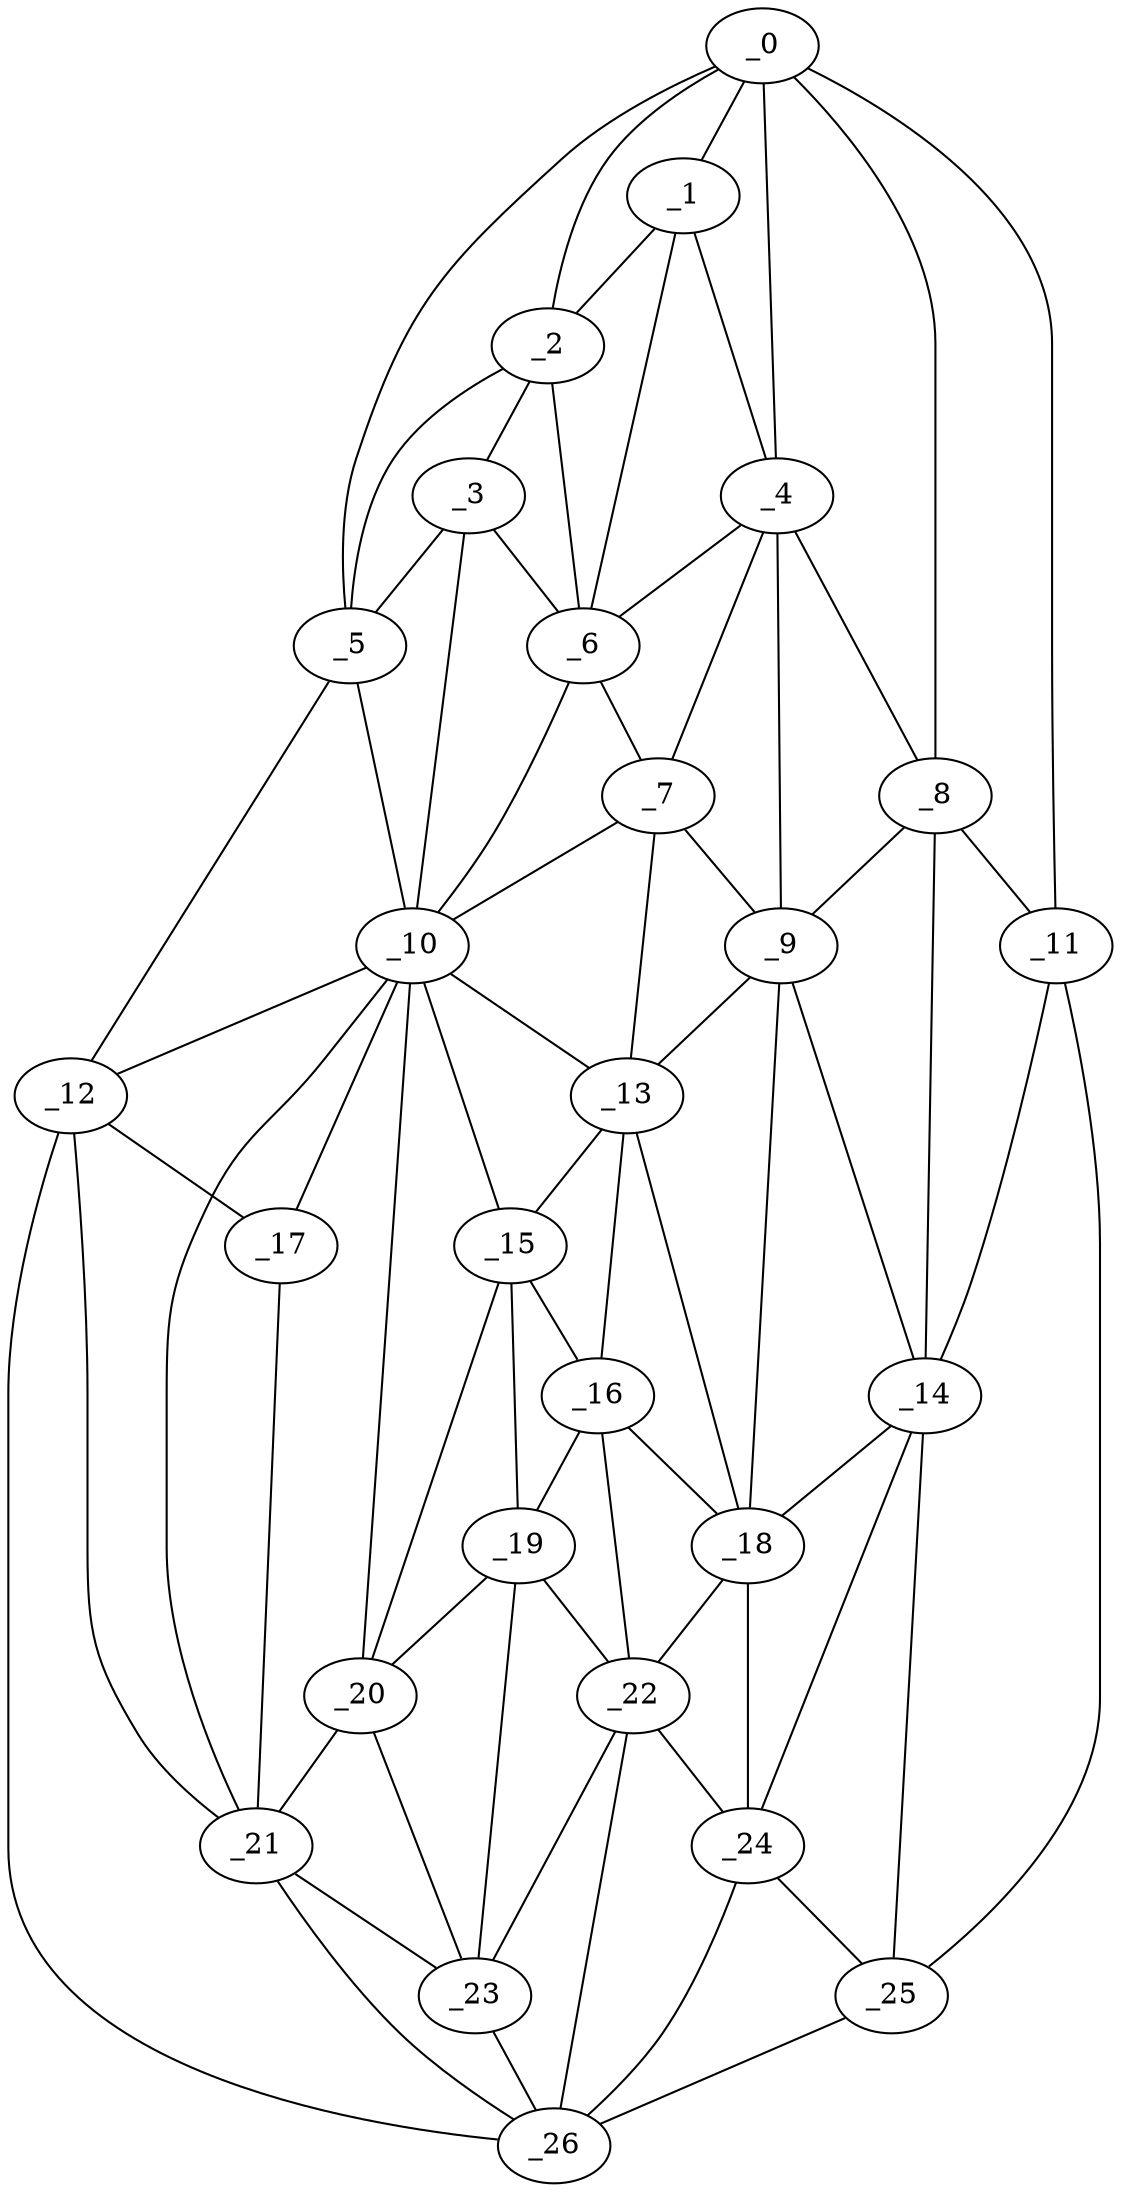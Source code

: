 graph "obj30__205.gxl" {
	_0	 [x=28,
		y=93];
	_1	 [x=33,
		y=79];
	_0 -- _1	 [valence=2];
	_2	 [x=35,
		y=68];
	_0 -- _2	 [valence=1];
	_4	 [x=45,
		y=85];
	_0 -- _4	 [valence=2];
	_5	 [x=47,
		y=7];
	_0 -- _5	 [valence=1];
	_8	 [x=68,
		y=98];
	_0 -- _8	 [valence=2];
	_11	 [x=74,
		y=113];
	_0 -- _11	 [valence=1];
	_1 -- _2	 [valence=2];
	_1 -- _4	 [valence=2];
	_6	 [x=47,
		y=72];
	_1 -- _6	 [valence=2];
	_3	 [x=43,
		y=67];
	_2 -- _3	 [valence=1];
	_2 -- _5	 [valence=2];
	_2 -- _6	 [valence=1];
	_3 -- _5	 [valence=2];
	_3 -- _6	 [valence=2];
	_10	 [x=74,
		y=60];
	_3 -- _10	 [valence=1];
	_4 -- _6	 [valence=1];
	_7	 [x=56,
		y=77];
	_4 -- _7	 [valence=1];
	_4 -- _8	 [valence=1];
	_9	 [x=69,
		y=91];
	_4 -- _9	 [valence=1];
	_5 -- _10	 [valence=2];
	_12	 [x=79,
		y=8];
	_5 -- _12	 [valence=1];
	_6 -- _7	 [valence=2];
	_6 -- _10	 [valence=2];
	_7 -- _9	 [valence=2];
	_7 -- _10	 [valence=2];
	_13	 [x=81,
		y=80];
	_7 -- _13	 [valence=2];
	_8 -- _9	 [valence=2];
	_8 -- _11	 [valence=2];
	_14	 [x=86,
		y=103];
	_8 -- _14	 [valence=2];
	_9 -- _13	 [valence=2];
	_9 -- _14	 [valence=2];
	_18	 [x=90,
		y=88];
	_9 -- _18	 [valence=1];
	_10 -- _12	 [valence=2];
	_10 -- _13	 [valence=2];
	_15	 [x=87,
		y=73];
	_10 -- _15	 [valence=2];
	_17	 [x=89,
		y=47];
	_10 -- _17	 [valence=1];
	_20	 [x=94,
		y=68];
	_10 -- _20	 [valence=2];
	_21	 [x=97,
		y=60];
	_10 -- _21	 [valence=2];
	_11 -- _14	 [valence=2];
	_25	 [x=104,
		y=103];
	_11 -- _25	 [valence=1];
	_12 -- _17	 [valence=2];
	_12 -- _21	 [valence=1];
	_26	 [x=107,
		y=81];
	_12 -- _26	 [valence=1];
	_13 -- _15	 [valence=2];
	_16	 [x=88,
		y=79];
	_13 -- _16	 [valence=2];
	_13 -- _18	 [valence=2];
	_14 -- _18	 [valence=1];
	_24	 [x=102,
		y=92];
	_14 -- _24	 [valence=2];
	_14 -- _25	 [valence=1];
	_15 -- _16	 [valence=2];
	_19	 [x=93,
		y=72];
	_15 -- _19	 [valence=1];
	_15 -- _20	 [valence=2];
	_16 -- _18	 [valence=2];
	_16 -- _19	 [valence=1];
	_22	 [x=98,
		y=80];
	_16 -- _22	 [valence=2];
	_17 -- _21	 [valence=2];
	_18 -- _22	 [valence=2];
	_18 -- _24	 [valence=2];
	_19 -- _20	 [valence=1];
	_19 -- _22	 [valence=2];
	_23	 [x=99,
		y=73];
	_19 -- _23	 [valence=2];
	_20 -- _21	 [valence=2];
	_20 -- _23	 [valence=2];
	_21 -- _23	 [valence=2];
	_21 -- _26	 [valence=1];
	_22 -- _23	 [valence=1];
	_22 -- _24	 [valence=2];
	_22 -- _26	 [valence=1];
	_23 -- _26	 [valence=2];
	_24 -- _25	 [valence=2];
	_24 -- _26	 [valence=1];
	_25 -- _26	 [valence=1];
}
